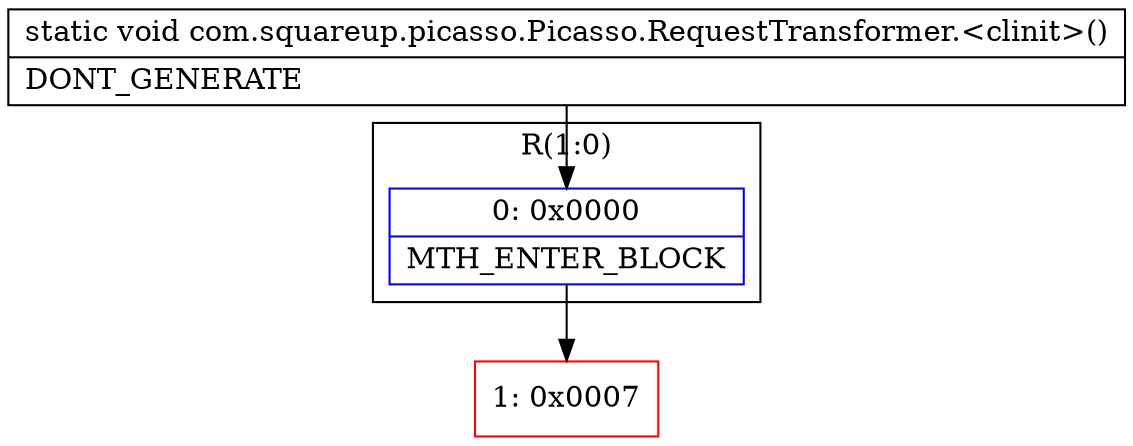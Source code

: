 digraph "CFG forcom.squareup.picasso.Picasso.RequestTransformer.\<clinit\>()V" {
subgraph cluster_Region_1757207854 {
label = "R(1:0)";
node [shape=record,color=blue];
Node_0 [shape=record,label="{0\:\ 0x0000|MTH_ENTER_BLOCK\l}"];
}
Node_1 [shape=record,color=red,label="{1\:\ 0x0007}"];
MethodNode[shape=record,label="{static void com.squareup.picasso.Picasso.RequestTransformer.\<clinit\>()  | DONT_GENERATE\l}"];
MethodNode -> Node_0;
Node_0 -> Node_1;
}

